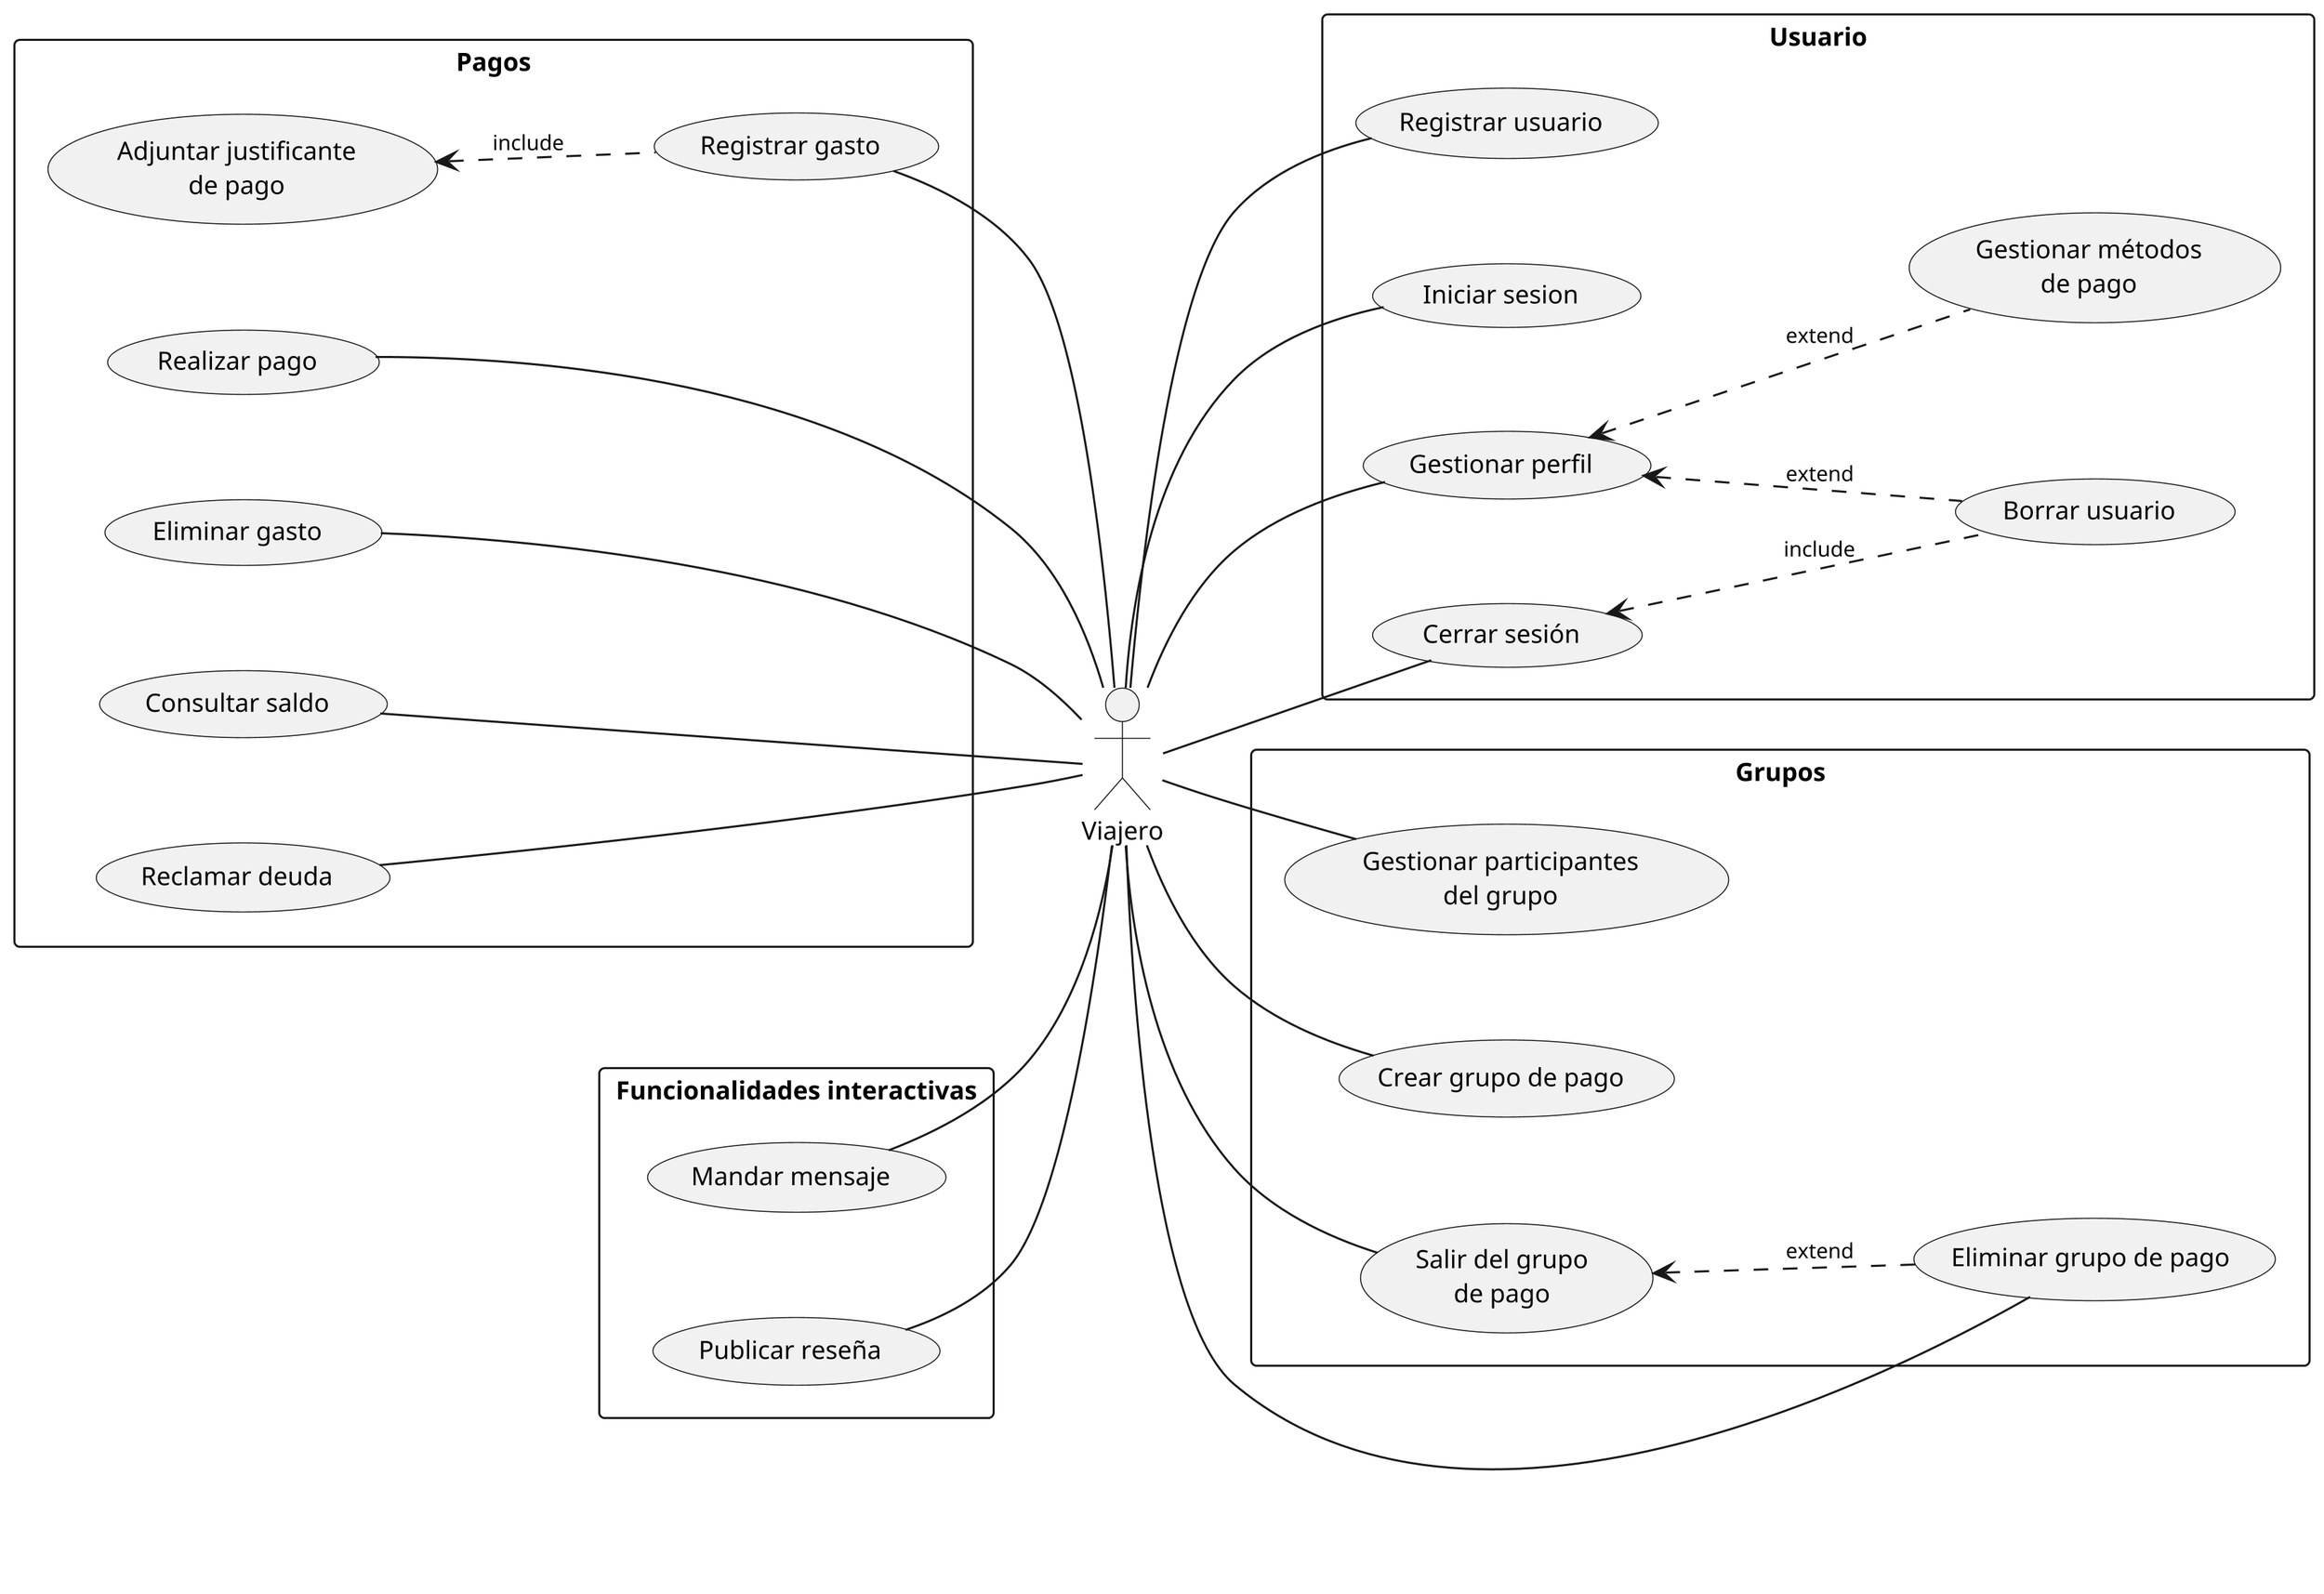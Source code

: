 @startuml
left to right direction

skinparam dpi 300
'skinparam linetype ortho
skinparam nodesep 50
skinparam ranksep 50

skinparam default{
  FontSize 12
}

skinparam arrowFontSize 10
skinparam classFontSize 14

skinparam arrowSize 10

'''

:V: as "Viajero"

rectangle Usuario {
    (Registrar usuario) as registrar
    (Iniciar sesion) as iniciar_sesion
    (Gestionar perfil) as perfil
    (Gestionar métodos\nde pago) as gestionar_pagos
    (Borrar usuario) as borrar_usuario
    (Cerrar sesión) as cerrar_sesion

    V -- registrar
    V -- iniciar_sesion
    V -- cerrar_sesion
    V -- perfil
    perfil <.. gestionar_pagos : extend
    perfil <.. borrar_usuario : extend
    cerrar_sesion <.. borrar_usuario : include
}

rectangle Pagos {
    (Realizar pago) as pagar
    (Registrar gasto) as registrar_gasto
    (Eliminar gasto) as eliminar_gasto
    (Adjuntar justificante\nde pago) as justificante
    (Consultar saldo) as saldo
    (Reclamar deuda) as deuda
    
    pagar -- V
    registrar_gasto -- V
    eliminar_gasto -- V
    saldo -- V
    deuda -- V
    justificante <.. registrar_gasto : include
}

rectangle Grupos {
    (Gestionar participantes\ndel grupo) as participantes
    (Crear grupo de pago) as crear_grupo
    (Eliminar grupo de pago) as eliminar_grupo
    (Salir del grupo\nde pago) as salir_grupo

    V -down- participantes
    V -down- crear_grupo
    V -down- eliminar_grupo
    V -down- salir_grupo
    salir_grupo <.. eliminar_grupo : extend
}

rectangle "Funcionalidades interactivas" {
    (Mandar mensaje) as mensaje
    (Publicar reseña) as reseña

    mensaje -down- V
    reseña -down- V
}

@enduml
